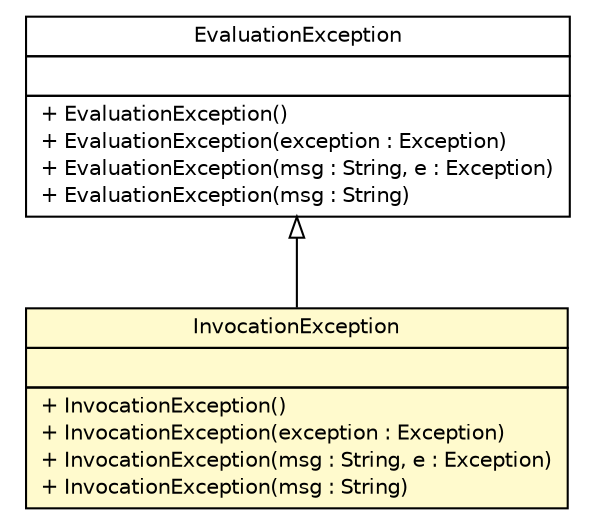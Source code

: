 #!/usr/local/bin/dot
#
# Class diagram 
# Generated by UMLGraph version R5_6 (http://www.umlgraph.org/)
#

digraph G {
	edge [fontname="Helvetica",fontsize=10,labelfontname="Helvetica",labelfontsize=10];
	node [fontname="Helvetica",fontsize=10,shape=plaintext];
	nodesep=0.25;
	ranksep=0.5;
	// sorcer.service.InvocationException
	c179328 [label=<<table title="sorcer.service.InvocationException" border="0" cellborder="1" cellspacing="0" cellpadding="2" port="p" bgcolor="lemonChiffon" href="./InvocationException.html">
		<tr><td><table border="0" cellspacing="0" cellpadding="1">
<tr><td align="center" balign="center"> InvocationException </td></tr>
		</table></td></tr>
		<tr><td><table border="0" cellspacing="0" cellpadding="1">
<tr><td align="left" balign="left">  </td></tr>
		</table></td></tr>
		<tr><td><table border="0" cellspacing="0" cellpadding="1">
<tr><td align="left" balign="left"> + InvocationException() </td></tr>
<tr><td align="left" balign="left"> + InvocationException(exception : Exception) </td></tr>
<tr><td align="left" balign="left"> + InvocationException(msg : String, e : Exception) </td></tr>
<tr><td align="left" balign="left"> + InvocationException(msg : String) </td></tr>
		</table></td></tr>
		</table>>, URL="./InvocationException.html", fontname="Helvetica", fontcolor="black", fontsize=10.0];
	// sorcer.service.EvaluationException
	c179342 [label=<<table title="sorcer.service.EvaluationException" border="0" cellborder="1" cellspacing="0" cellpadding="2" port="p" href="./EvaluationException.html">
		<tr><td><table border="0" cellspacing="0" cellpadding="1">
<tr><td align="center" balign="center"> EvaluationException </td></tr>
		</table></td></tr>
		<tr><td><table border="0" cellspacing="0" cellpadding="1">
<tr><td align="left" balign="left">  </td></tr>
		</table></td></tr>
		<tr><td><table border="0" cellspacing="0" cellpadding="1">
<tr><td align="left" balign="left"> + EvaluationException() </td></tr>
<tr><td align="left" balign="left"> + EvaluationException(exception : Exception) </td></tr>
<tr><td align="left" balign="left"> + EvaluationException(msg : String, e : Exception) </td></tr>
<tr><td align="left" balign="left"> + EvaluationException(msg : String) </td></tr>
		</table></td></tr>
		</table>>, URL="./EvaluationException.html", fontname="Helvetica", fontcolor="black", fontsize=10.0];
	//sorcer.service.InvocationException extends sorcer.service.EvaluationException
	c179342:p -> c179328:p [dir=back,arrowtail=empty];
}

